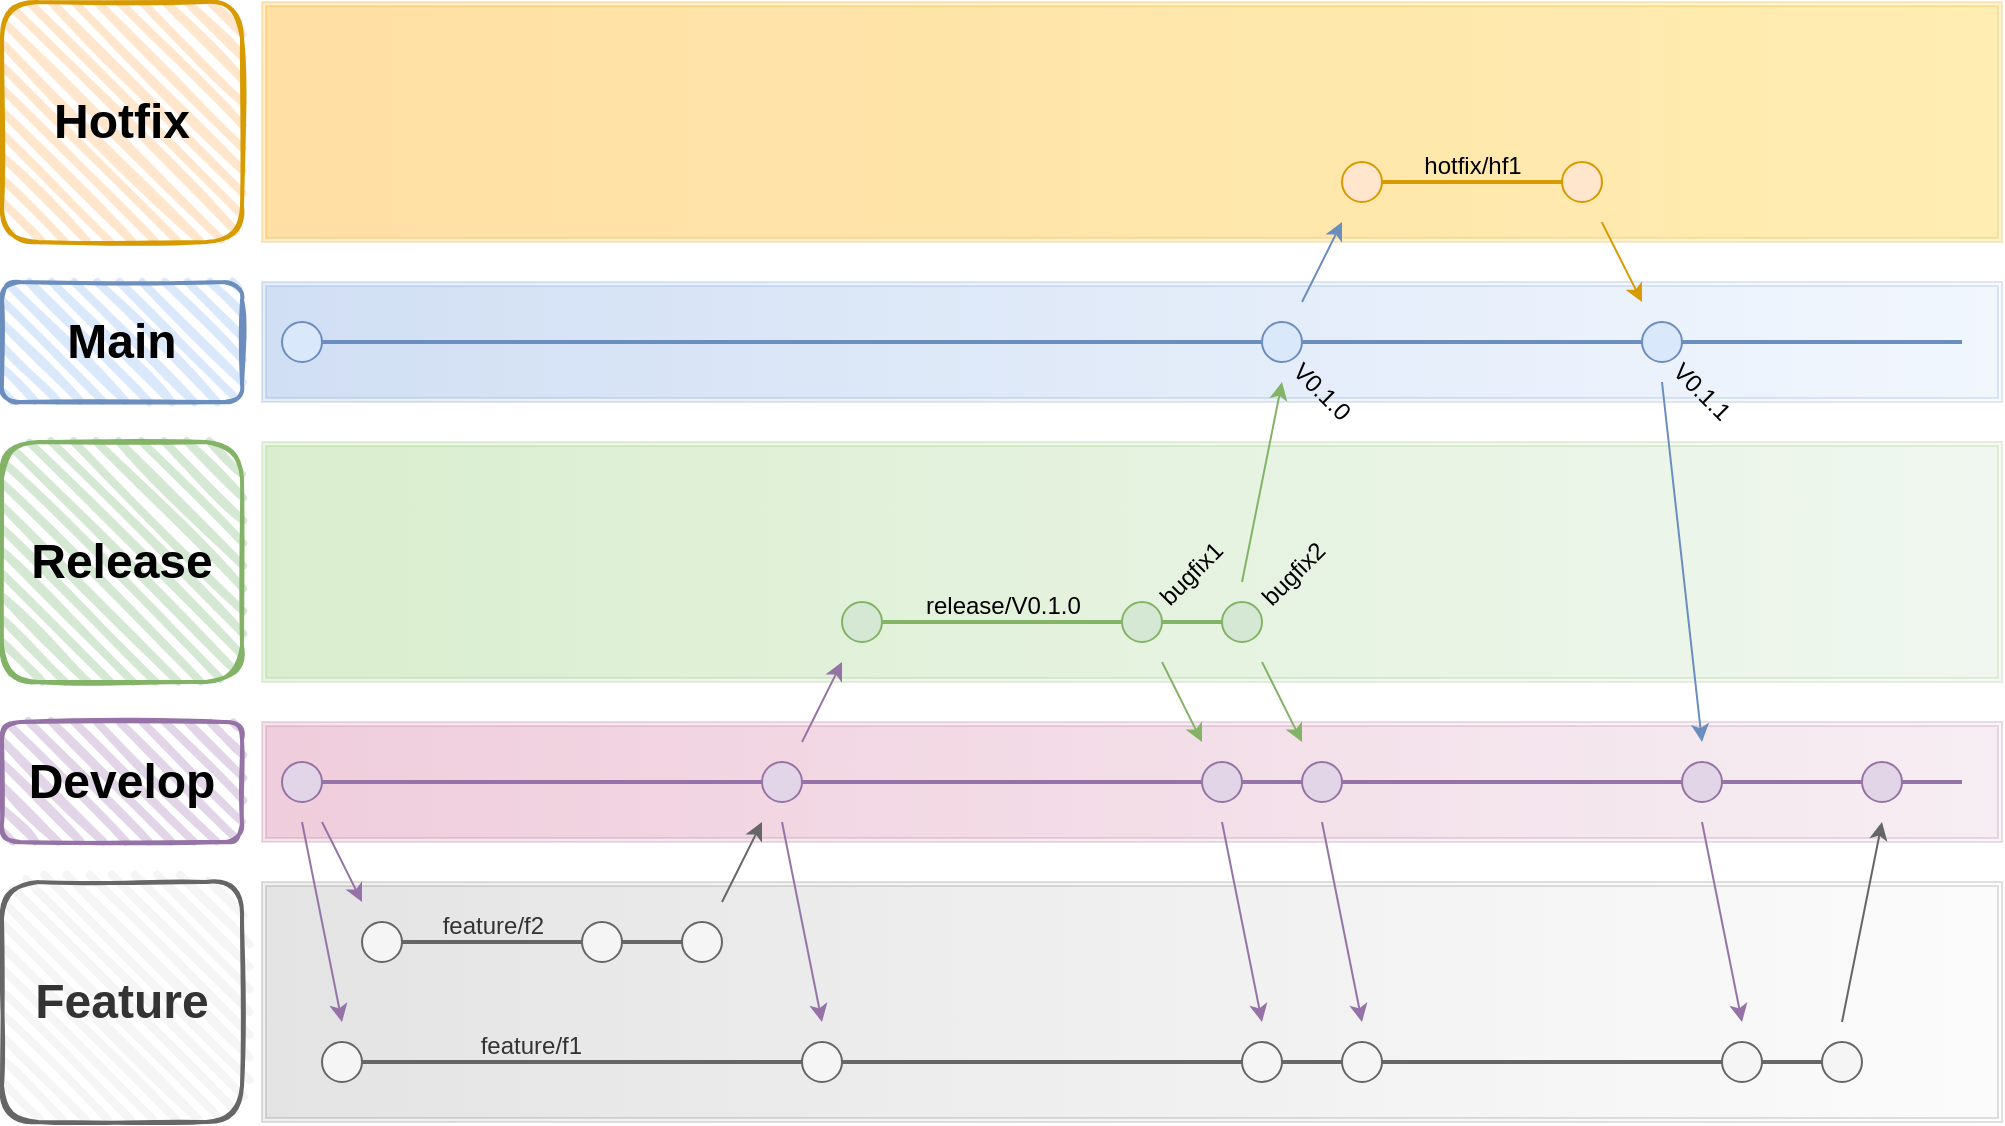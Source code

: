 <mxfile version="24.6.2" type="device">
  <diagram name="Page-1" id="c_a97vi2MJUcGRaDY05-">
    <mxGraphModel dx="1144" dy="1072" grid="1" gridSize="10" guides="1" tooltips="1" connect="1" arrows="1" fold="1" page="1" pageScale="1" pageWidth="850" pageHeight="1100" math="0" shadow="0">
      <root>
        <mxCell id="0" />
        <mxCell id="1" parent="0" />
        <mxCell id="UTzLMfKTc_jigOKQ_eSG-71" value="" style="shape=ext;double=1;rounded=0;whiteSpace=wrap;html=1;fillColor=#f5f5f5;gradientColor=#b3b3b3;strokeColor=#666666;gradientDirection=west;opacity=20;" vertex="1" parent="1">
          <mxGeometry x="190" y="480" width="870" height="120" as="geometry" />
        </mxCell>
        <mxCell id="UTzLMfKTc_jigOKQ_eSG-70" value="" style="shape=ext;double=1;rounded=0;whiteSpace=wrap;html=1;fillColor=#e6d0de;gradientColor=#d5739d;strokeColor=#996185;gradientDirection=west;opacity=20;" vertex="1" parent="1">
          <mxGeometry x="190" y="400" width="870" height="60" as="geometry" />
        </mxCell>
        <mxCell id="UTzLMfKTc_jigOKQ_eSG-69" value="" style="shape=ext;double=1;rounded=0;whiteSpace=wrap;html=1;fillColor=#d5e8d4;gradientColor=#97d077;strokeColor=#82b366;gradientDirection=west;opacity=20;" vertex="1" parent="1">
          <mxGeometry x="190" y="260" width="870" height="120" as="geometry" />
        </mxCell>
        <mxCell id="UTzLMfKTc_jigOKQ_eSG-68" value="" style="shape=ext;double=1;rounded=0;whiteSpace=wrap;html=1;fillColor=#ffcd28;gradientColor=#ffa500;strokeColor=#d79b00;gradientDirection=west;opacity=20;" vertex="1" parent="1">
          <mxGeometry x="190" y="40" width="870" height="120" as="geometry" />
        </mxCell>
        <mxCell id="UTzLMfKTc_jigOKQ_eSG-67" value="" style="shape=ext;double=1;rounded=0;whiteSpace=wrap;html=1;fillColor=#dae8fc;gradientColor=#7ea6e0;strokeColor=#6c8ebf;gradientDirection=west;opacity=20;" vertex="1" parent="1">
          <mxGeometry x="190" y="180" width="870" height="60" as="geometry" />
        </mxCell>
        <mxCell id="UTzLMfKTc_jigOKQ_eSG-1" value="&lt;b&gt;&lt;font style=&quot;font-size: 24px;&quot;&gt;Main&lt;/font&gt;&lt;/b&gt;" style="rounded=1;whiteSpace=wrap;html=1;strokeWidth=2;fillWeight=4;hachureGap=8;hachureAngle=45;fillColor=#dae8fc;sketch=1;strokeColor=#6c8ebf;" vertex="1" parent="1">
          <mxGeometry x="60" y="180" width="120" height="60" as="geometry" />
        </mxCell>
        <mxCell id="UTzLMfKTc_jigOKQ_eSG-2" value="&lt;div style=&quot;font-size: 13px;&quot;&gt;&lt;font size=&quot;1&quot;&gt;&lt;b style=&quot;font-size: 24px;&quot;&gt;Hotfix&lt;/b&gt;&lt;/font&gt;&lt;/div&gt;" style="rounded=1;whiteSpace=wrap;html=1;strokeWidth=2;fillWeight=4;hachureGap=8;hachureAngle=45;fillColor=#ffe6cc;sketch=1;strokeColor=#d79b00;" vertex="1" parent="1">
          <mxGeometry x="60" y="40" width="120" height="120" as="geometry" />
        </mxCell>
        <mxCell id="UTzLMfKTc_jigOKQ_eSG-3" value="&lt;font style=&quot;font-size: 24px;&quot;&gt;&lt;b&gt;Release&lt;/b&gt;&lt;/font&gt;" style="rounded=1;whiteSpace=wrap;html=1;strokeWidth=2;fillWeight=4;hachureGap=8;hachureAngle=45;fillColor=#d5e8d4;sketch=1;strokeColor=#82b366;" vertex="1" parent="1">
          <mxGeometry x="60" y="260" width="120" height="120" as="geometry" />
        </mxCell>
        <mxCell id="UTzLMfKTc_jigOKQ_eSG-4" value="&lt;font size=&quot;1&quot;&gt;&lt;b&gt;&lt;font style=&quot;font-size: 24px;&quot;&gt;Develop&lt;/font&gt;&lt;/b&gt;&lt;/font&gt;" style="rounded=1;whiteSpace=wrap;html=1;strokeWidth=2;fillWeight=4;hachureGap=8;hachureAngle=45;fillColor=#e1d5e7;sketch=1;strokeColor=#9673a6;" vertex="1" parent="1">
          <mxGeometry x="60" y="400" width="120" height="60" as="geometry" />
        </mxCell>
        <mxCell id="UTzLMfKTc_jigOKQ_eSG-5" value="&lt;font style=&quot;font-size: 24px;&quot;&gt;&lt;b&gt;Feature&lt;/b&gt;&lt;/font&gt;" style="rounded=1;whiteSpace=wrap;html=1;strokeWidth=2;fillWeight=4;hachureGap=8;hachureAngle=45;fillColor=#f5f5f5;sketch=1;strokeColor=#666666;fontColor=#333333;" vertex="1" parent="1">
          <mxGeometry x="60" y="480" width="120" height="120" as="geometry" />
        </mxCell>
        <mxCell id="UTzLMfKTc_jigOKQ_eSG-7" value="" style="line;strokeWidth=2;html=1;strokeColor=#6c8ebf;fillColor=#dae8fc;" vertex="1" parent="1">
          <mxGeometry x="210" y="205" width="830" height="10" as="geometry" />
        </mxCell>
        <mxCell id="UTzLMfKTc_jigOKQ_eSG-8" value="" style="line;strokeWidth=2;html=1;strokeColor=#9673a6;fillColor=#e1d5e7;" vertex="1" parent="1">
          <mxGeometry x="210" y="425" width="830" height="10" as="geometry" />
        </mxCell>
        <mxCell id="UTzLMfKTc_jigOKQ_eSG-11" value="" style="ellipse;whiteSpace=wrap;html=1;aspect=fixed;fillColor=#dae8fc;strokeColor=#6c8ebf;" vertex="1" parent="1">
          <mxGeometry x="200" y="200" width="20" height="20" as="geometry" />
        </mxCell>
        <mxCell id="UTzLMfKTc_jigOKQ_eSG-12" value="" style="ellipse;whiteSpace=wrap;html=1;aspect=fixed;fillColor=#e1d5e7;strokeColor=#9673a6;" vertex="1" parent="1">
          <mxGeometry x="200" y="420" width="20" height="20" as="geometry" />
        </mxCell>
        <mxCell id="UTzLMfKTc_jigOKQ_eSG-13" value="" style="ellipse;whiteSpace=wrap;html=1;aspect=fixed;fillColor=#f5f5f5;strokeColor=#666666;fontColor=#333333;" vertex="1" parent="1">
          <mxGeometry x="240" y="500" width="20" height="20" as="geometry" />
        </mxCell>
        <mxCell id="UTzLMfKTc_jigOKQ_eSG-14" value="" style="ellipse;whiteSpace=wrap;html=1;aspect=fixed;fillColor=#f5f5f5;strokeColor=#666666;fontColor=#333333;" vertex="1" parent="1">
          <mxGeometry x="220" y="560" width="20" height="20" as="geometry" />
        </mxCell>
        <mxCell id="UTzLMfKTc_jigOKQ_eSG-15" value="" style="endArrow=classic;html=1;rounded=0;fillColor=#e1d5e7;strokeColor=#9673a6;" edge="1" parent="1">
          <mxGeometry width="50" height="50" relative="1" as="geometry">
            <mxPoint x="220" y="450" as="sourcePoint" />
            <mxPoint x="240" y="490" as="targetPoint" />
          </mxGeometry>
        </mxCell>
        <mxCell id="UTzLMfKTc_jigOKQ_eSG-16" value="" style="endArrow=classic;html=1;rounded=0;fillColor=#e1d5e7;strokeColor=#9673a6;" edge="1" parent="1">
          <mxGeometry width="50" height="50" relative="1" as="geometry">
            <mxPoint x="210" y="450" as="sourcePoint" />
            <mxPoint x="230" y="550" as="targetPoint" />
          </mxGeometry>
        </mxCell>
        <mxCell id="UTzLMfKTc_jigOKQ_eSG-20" value="" style="ellipse;whiteSpace=wrap;html=1;aspect=fixed;fillColor=#f5f5f5;strokeColor=#666666;fontColor=#333333;" vertex="1" parent="1">
          <mxGeometry x="400" y="500" width="20" height="20" as="geometry" />
        </mxCell>
        <mxCell id="UTzLMfKTc_jigOKQ_eSG-21" value="" style="ellipse;whiteSpace=wrap;html=1;aspect=fixed;fillColor=#e1d5e7;strokeColor=#9673a6;" vertex="1" parent="1">
          <mxGeometry x="440" y="420" width="20" height="20" as="geometry" />
        </mxCell>
        <mxCell id="UTzLMfKTc_jigOKQ_eSG-22" value="" style="endArrow=classic;html=1;rounded=0;fillColor=#f5f5f5;strokeColor=#666666;" edge="1" parent="1">
          <mxGeometry width="50" height="50" relative="1" as="geometry">
            <mxPoint x="420" y="490" as="sourcePoint" />
            <mxPoint x="440" y="450" as="targetPoint" />
          </mxGeometry>
        </mxCell>
        <mxCell id="UTzLMfKTc_jigOKQ_eSG-23" value="&amp;nbsp;feature/f2&amp;nbsp; " style="line;strokeWidth=2;html=1;strokeColor=#666666;fillColor=#f5f5f5;fontColor=#333333;verticalAlign=middle;spacingLeft=15;labelBorderColor=none;align=left;spacingBottom=25;labelBackgroundColor=none;" vertex="1" parent="1">
          <mxGeometry x="260" y="505" width="140" height="10" as="geometry" />
        </mxCell>
        <mxCell id="UTzLMfKTc_jigOKQ_eSG-19" value="" style="ellipse;whiteSpace=wrap;html=1;aspect=fixed;fillColor=#f5f5f5;strokeColor=#666666;fontColor=#333333;" vertex="1" parent="1">
          <mxGeometry x="350" y="500" width="20" height="20" as="geometry" />
        </mxCell>
        <mxCell id="UTzLMfKTc_jigOKQ_eSG-26" value="" style="endArrow=classic;html=1;rounded=0;fillColor=#e1d5e7;strokeColor=#9673a6;" edge="1" parent="1">
          <mxGeometry width="50" height="50" relative="1" as="geometry">
            <mxPoint x="450" y="450" as="sourcePoint" />
            <mxPoint x="470" y="550" as="targetPoint" />
          </mxGeometry>
        </mxCell>
        <mxCell id="UTzLMfKTc_jigOKQ_eSG-29" value="" style="ellipse;whiteSpace=wrap;html=1;aspect=fixed;fillColor=#d5e8d4;strokeColor=#82b366;" vertex="1" parent="1">
          <mxGeometry x="480" y="340" width="20" height="20" as="geometry" />
        </mxCell>
        <mxCell id="UTzLMfKTc_jigOKQ_eSG-30" value="" style="endArrow=classic;html=1;rounded=0;fillColor=#e1d5e7;strokeColor=#9673a6;" edge="1" parent="1">
          <mxGeometry width="50" height="50" relative="1" as="geometry">
            <mxPoint x="460" y="410" as="sourcePoint" />
            <mxPoint x="480" y="370" as="targetPoint" />
          </mxGeometry>
        </mxCell>
        <mxCell id="UTzLMfKTc_jigOKQ_eSG-32" value="" style="ellipse;whiteSpace=wrap;html=1;aspect=fixed;fillColor=#d5e8d4;strokeColor=#82b366;" vertex="1" parent="1">
          <mxGeometry x="670" y="340" width="20" height="20" as="geometry" />
        </mxCell>
        <mxCell id="UTzLMfKTc_jigOKQ_eSG-34" value="release/V0.1.0" style="line;strokeWidth=2;html=1;strokeColor=#82b366;fillColor=#d5e8d4;verticalAlign=middle;spacingLeft=20;align=left;spacingRight=0;labelBackgroundColor=none;spacingBottom=25;" vertex="1" parent="1">
          <mxGeometry x="500" y="345" width="170" height="10" as="geometry" />
        </mxCell>
        <mxCell id="UTzLMfKTc_jigOKQ_eSG-31" value="" style="ellipse;whiteSpace=wrap;html=1;aspect=fixed;fillColor=#d5e8d4;strokeColor=#82b366;" vertex="1" parent="1">
          <mxGeometry x="620" y="340" width="20" height="20" as="geometry" />
        </mxCell>
        <mxCell id="UTzLMfKTc_jigOKQ_eSG-35" value="" style="endArrow=classic;html=1;rounded=0;fillColor=#d5e8d4;strokeColor=#82b366;" edge="1" parent="1">
          <mxGeometry width="50" height="50" relative="1" as="geometry">
            <mxPoint x="680" y="330" as="sourcePoint" />
            <mxPoint x="700" y="230" as="targetPoint" />
          </mxGeometry>
        </mxCell>
        <mxCell id="UTzLMfKTc_jigOKQ_eSG-36" value="" style="ellipse;whiteSpace=wrap;html=1;aspect=fixed;fillColor=#dae8fc;strokeColor=#6c8ebf;" vertex="1" parent="1">
          <mxGeometry x="690" y="200" width="20" height="20" as="geometry" />
        </mxCell>
        <mxCell id="UTzLMfKTc_jigOKQ_eSG-37" value="" style="ellipse;whiteSpace=wrap;html=1;aspect=fixed;fillColor=#ffe6cc;strokeColor=#d79b00;" vertex="1" parent="1">
          <mxGeometry x="730" y="120" width="20" height="20" as="geometry" />
        </mxCell>
        <mxCell id="UTzLMfKTc_jigOKQ_eSG-38" value="" style="ellipse;whiteSpace=wrap;html=1;aspect=fixed;fillColor=#ffe6cc;strokeColor=#d79b00;" vertex="1" parent="1">
          <mxGeometry x="840" y="120" width="20" height="20" as="geometry" />
        </mxCell>
        <mxCell id="UTzLMfKTc_jigOKQ_eSG-39" value="" style="endArrow=classic;html=1;rounded=0;fillColor=#dae8fc;strokeColor=#6c8ebf;" edge="1" parent="1">
          <mxGeometry width="50" height="50" relative="1" as="geometry">
            <mxPoint x="710" y="190" as="sourcePoint" />
            <mxPoint x="730" y="150" as="targetPoint" />
          </mxGeometry>
        </mxCell>
        <mxCell id="UTzLMfKTc_jigOKQ_eSG-40" value="hotfix/hf1" style="line;strokeWidth=2;html=1;strokeColor=#d79b00;fillColor=#ffe6cc;verticalAlign=middle;align=center;labelBackgroundColor=none;spacingBottom=25;" vertex="1" parent="1">
          <mxGeometry x="750" y="125" width="90" height="10" as="geometry" />
        </mxCell>
        <mxCell id="UTzLMfKTc_jigOKQ_eSG-41" value="" style="ellipse;whiteSpace=wrap;html=1;aspect=fixed;fillColor=#dae8fc;strokeColor=#6c8ebf;" vertex="1" parent="1">
          <mxGeometry x="880" y="200" width="20" height="20" as="geometry" />
        </mxCell>
        <mxCell id="UTzLMfKTc_jigOKQ_eSG-42" value="" style="endArrow=classic;html=1;rounded=0;fillColor=#ffe6cc;strokeColor=#d79b00;exitX=0.77;exitY=0.917;exitDx=0;exitDy=0;exitPerimeter=0;" edge="1" parent="1" source="UTzLMfKTc_jigOKQ_eSG-68">
          <mxGeometry width="50" height="50" relative="1" as="geometry">
            <mxPoint x="860" y="140" as="sourcePoint" />
            <mxPoint x="880" y="190" as="targetPoint" />
          </mxGeometry>
        </mxCell>
        <mxCell id="UTzLMfKTc_jigOKQ_eSG-43" value="" style="ellipse;whiteSpace=wrap;html=1;aspect=fixed;fillColor=#e1d5e7;strokeColor=#9673a6;" vertex="1" parent="1">
          <mxGeometry x="710" y="420" width="20" height="20" as="geometry" />
        </mxCell>
        <mxCell id="UTzLMfKTc_jigOKQ_eSG-44" value="" style="endArrow=classic;html=1;rounded=0;fillColor=#d5e8d4;strokeColor=#82b366;" edge="1" parent="1">
          <mxGeometry width="50" height="50" relative="1" as="geometry">
            <mxPoint x="690" y="370" as="sourcePoint" />
            <mxPoint x="710" y="410" as="targetPoint" />
          </mxGeometry>
        </mxCell>
        <mxCell id="UTzLMfKTc_jigOKQ_eSG-45" value="" style="ellipse;whiteSpace=wrap;html=1;aspect=fixed;fillColor=#e1d5e7;strokeColor=#9673a6;" vertex="1" parent="1">
          <mxGeometry x="900" y="420" width="20" height="20" as="geometry" />
        </mxCell>
        <mxCell id="UTzLMfKTc_jigOKQ_eSG-46" value="" style="endArrow=classic;html=1;rounded=0;fillColor=#dae8fc;strokeColor=#6c8ebf;" edge="1" parent="1">
          <mxGeometry width="50" height="50" relative="1" as="geometry">
            <mxPoint x="890" y="230" as="sourcePoint" />
            <mxPoint x="910" y="410" as="targetPoint" />
          </mxGeometry>
        </mxCell>
        <mxCell id="UTzLMfKTc_jigOKQ_eSG-47" value="" style="ellipse;whiteSpace=wrap;html=1;aspect=fixed;fillColor=#e1d5e7;strokeColor=#9673a6;" vertex="1" parent="1">
          <mxGeometry x="660" y="420" width="20" height="20" as="geometry" />
        </mxCell>
        <mxCell id="UTzLMfKTc_jigOKQ_eSG-48" value="" style="endArrow=classic;html=1;rounded=0;fillColor=#d5e8d4;strokeColor=#82b366;" edge="1" parent="1">
          <mxGeometry width="50" height="50" relative="1" as="geometry">
            <mxPoint x="640" y="370" as="sourcePoint" />
            <mxPoint x="660" y="410" as="targetPoint" />
          </mxGeometry>
        </mxCell>
        <mxCell id="UTzLMfKTc_jigOKQ_eSG-50" value="" style="endArrow=classic;html=1;rounded=0;fillColor=#e1d5e7;strokeColor=#9673a6;" edge="1" parent="1">
          <mxGeometry width="50" height="50" relative="1" as="geometry">
            <mxPoint x="670" y="450" as="sourcePoint" />
            <mxPoint x="690" y="550" as="targetPoint" />
          </mxGeometry>
        </mxCell>
        <mxCell id="UTzLMfKTc_jigOKQ_eSG-52" value="" style="endArrow=classic;html=1;rounded=0;fillColor=#e1d5e7;strokeColor=#9673a6;" edge="1" parent="1">
          <mxGeometry width="50" height="50" relative="1" as="geometry">
            <mxPoint x="720" y="450" as="sourcePoint" />
            <mxPoint x="740" y="550" as="targetPoint" />
          </mxGeometry>
        </mxCell>
        <mxCell id="UTzLMfKTc_jigOKQ_eSG-54" value="" style="endArrow=classic;html=1;rounded=0;fillColor=#e1d5e7;strokeColor=#9673a6;" edge="1" parent="1">
          <mxGeometry width="50" height="50" relative="1" as="geometry">
            <mxPoint x="910" y="450" as="sourcePoint" />
            <mxPoint x="930" y="550" as="targetPoint" />
          </mxGeometry>
        </mxCell>
        <mxCell id="UTzLMfKTc_jigOKQ_eSG-55" value="" style="ellipse;whiteSpace=wrap;html=1;aspect=fixed;fillColor=#f5f5f5;strokeColor=#666666;fontColor=#333333;" vertex="1" parent="1">
          <mxGeometry x="970" y="560" width="20" height="20" as="geometry" />
        </mxCell>
        <mxCell id="UTzLMfKTc_jigOKQ_eSG-56" value="" style="endArrow=classic;html=1;rounded=0;fillColor=#f5f5f5;strokeColor=#666666;" edge="1" parent="1">
          <mxGeometry width="50" height="50" relative="1" as="geometry">
            <mxPoint x="980" y="550" as="sourcePoint" />
            <mxPoint x="1000" y="450" as="targetPoint" />
          </mxGeometry>
        </mxCell>
        <mxCell id="UTzLMfKTc_jigOKQ_eSG-57" value="" style="ellipse;whiteSpace=wrap;html=1;aspect=fixed;fillColor=#e1d5e7;strokeColor=#9673a6;" vertex="1" parent="1">
          <mxGeometry x="990" y="420" width="20" height="20" as="geometry" />
        </mxCell>
        <mxCell id="UTzLMfKTc_jigOKQ_eSG-58" value="&lt;font style=&quot;font-size: 12px;&quot;&gt;V0.1.0&lt;/font&gt;" style="text;html=1;align=center;verticalAlign=middle;whiteSpace=wrap;rounded=0;rotation=45;fontSize=12;" vertex="1" parent="1">
          <mxGeometry x="700" y="230" width="40" height="10" as="geometry" />
        </mxCell>
        <mxCell id="UTzLMfKTc_jigOKQ_eSG-59" value="&lt;font style=&quot;font-size: 12px;&quot;&gt;V0.1.1&lt;/font&gt;" style="text;html=1;align=center;verticalAlign=middle;whiteSpace=wrap;rounded=0;rotation=45;fontSize=12;" vertex="1" parent="1">
          <mxGeometry x="890" y="230" width="40" height="10" as="geometry" />
        </mxCell>
        <mxCell id="UTzLMfKTc_jigOKQ_eSG-62" value="&amp;nbsp;feature/f1&amp;nbsp; " style="line;strokeWidth=2;html=1;strokeColor=#666666;fillColor=#f5f5f5;fontColor=#333333;verticalAlign=middle;spacingLeft=54;labelBorderColor=none;align=left;spacingBottom=25;labelBackgroundColor=none;" vertex="1" parent="1">
          <mxGeometry x="240" y="565" width="730" height="10" as="geometry" />
        </mxCell>
        <mxCell id="UTzLMfKTc_jigOKQ_eSG-25" value="" style="ellipse;whiteSpace=wrap;html=1;aspect=fixed;fillColor=#f5f5f5;strokeColor=#666666;fontColor=#333333;" vertex="1" parent="1">
          <mxGeometry x="460" y="560" width="20" height="20" as="geometry" />
        </mxCell>
        <mxCell id="UTzLMfKTc_jigOKQ_eSG-49" value="" style="ellipse;whiteSpace=wrap;html=1;aspect=fixed;fillColor=#f5f5f5;strokeColor=#666666;fontColor=#333333;" vertex="1" parent="1">
          <mxGeometry x="680" y="560" width="20" height="20" as="geometry" />
        </mxCell>
        <mxCell id="UTzLMfKTc_jigOKQ_eSG-51" value="" style="ellipse;whiteSpace=wrap;html=1;aspect=fixed;fillColor=#f5f5f5;strokeColor=#666666;fontColor=#333333;" vertex="1" parent="1">
          <mxGeometry x="730" y="560" width="20" height="20" as="geometry" />
        </mxCell>
        <mxCell id="UTzLMfKTc_jigOKQ_eSG-53" value="" style="ellipse;whiteSpace=wrap;html=1;aspect=fixed;fillColor=#f5f5f5;strokeColor=#666666;fontColor=#333333;" vertex="1" parent="1">
          <mxGeometry x="920" y="560" width="20" height="20" as="geometry" />
        </mxCell>
        <mxCell id="UTzLMfKTc_jigOKQ_eSG-64" value="bugfix1" style="text;html=1;align=center;verticalAlign=middle;whiteSpace=wrap;rounded=0;rotation=-45;" vertex="1" parent="1">
          <mxGeometry x="630.21" y="320.52" width="48.54" height="10" as="geometry" />
        </mxCell>
        <mxCell id="UTzLMfKTc_jigOKQ_eSG-66" value="bugfix2" style="text;html=1;align=center;verticalAlign=middle;whiteSpace=wrap;rounded=0;rotation=-45;" vertex="1" parent="1">
          <mxGeometry x="681.46" y="320.52" width="48.54" height="10" as="geometry" />
        </mxCell>
        <mxCell id="UTzLMfKTc_jigOKQ_eSG-72" value="&amp;nbsp;" style="text;whiteSpace=wrap;html=1;" vertex="1" parent="1">
          <mxGeometry x="340" y="190" width="40" height="40" as="geometry" />
        </mxCell>
      </root>
    </mxGraphModel>
  </diagram>
</mxfile>
